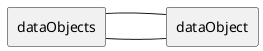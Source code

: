 @startuml
left to right direction
rectangle dataObjects
rectangle dataObject

dataObjects -- dataObject
dataObjects -- dataObject
@enduml
